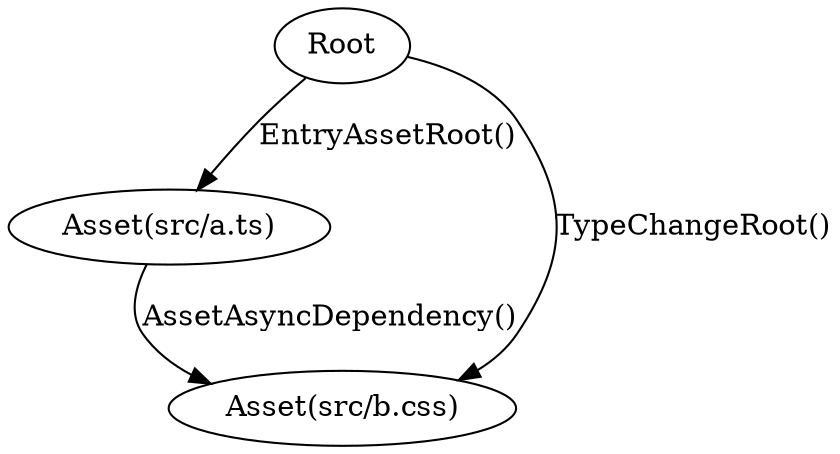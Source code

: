 digraph {
    0 [ label = "Root" ]
    1 [ label = "Asset(src/a.ts)" ]
    3 [ label = "Asset(src/b.css)" ]
    1 -> 3 [ label = "AssetAsyncDependency()" ]
    0 -> 3 [ label = "TypeChangeRoot()" ]
    0 -> 1 [ label = "EntryAssetRoot()" ]
}
